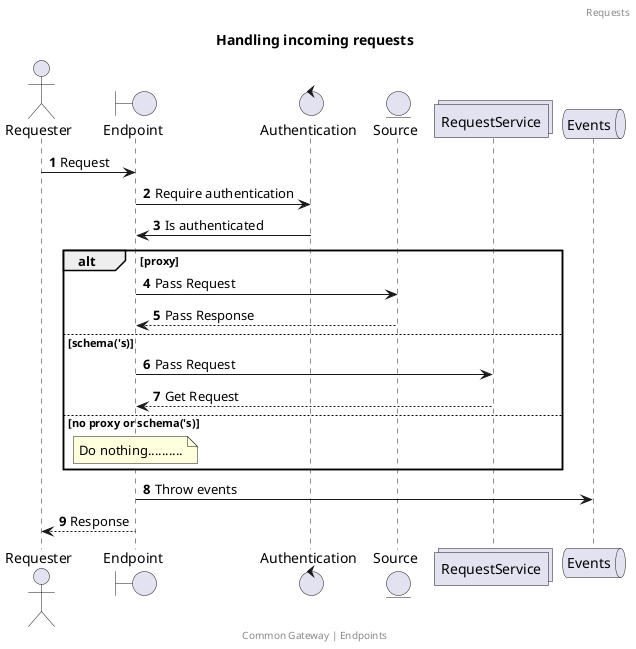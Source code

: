 @startuml
title: Handling incoming requests
footer: Common Gateway | Endpoints
header: Requests
autonumber

actor       Requester        as Requester
boundary    Endpoint         as Endpoint
control     Authentication   as Authentication
entity      Source           as Source
collections RequestService   as RequestService
queue       Events           as Events

Requester -> Endpoint: Request
Endpoint -> Authentication  : Require authentication
Authentication -> Endpoint  : Is authenticated
alt proxy

Endpoint -> Source  : Pass Request
Source --> Endpoint : Pass Response
else schema('s)
Endpoint -> RequestService  : Pass Request
RequestService  --> Endpoint : Get Request
else no proxy or schema('s)
note over Endpoint: Do nothing..........
end

Endpoint -> Events: Throw events
Endpoint --> Requester: Response
@enduml